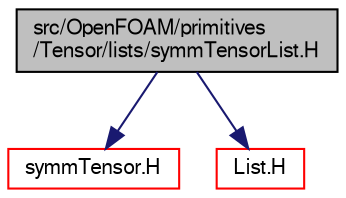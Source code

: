 digraph "src/OpenFOAM/primitives/Tensor/lists/symmTensorList.H"
{
  bgcolor="transparent";
  edge [fontname="FreeSans",fontsize="10",labelfontname="FreeSans",labelfontsize="10"];
  node [fontname="FreeSans",fontsize="10",shape=record];
  Node0 [label="src/OpenFOAM/primitives\l/Tensor/lists/symmTensorList.H",height=0.2,width=0.4,color="black", fillcolor="grey75", style="filled", fontcolor="black"];
  Node0 -> Node1 [color="midnightblue",fontsize="10",style="solid",fontname="FreeSans"];
  Node1 [label="symmTensor.H",height=0.2,width=0.4,color="red",URL="$a12707.html"];
  Node0 -> Node52 [color="midnightblue",fontsize="10",style="solid",fontname="FreeSans"];
  Node52 [label="List.H",height=0.2,width=0.4,color="red",URL="$a08666.html"];
}
